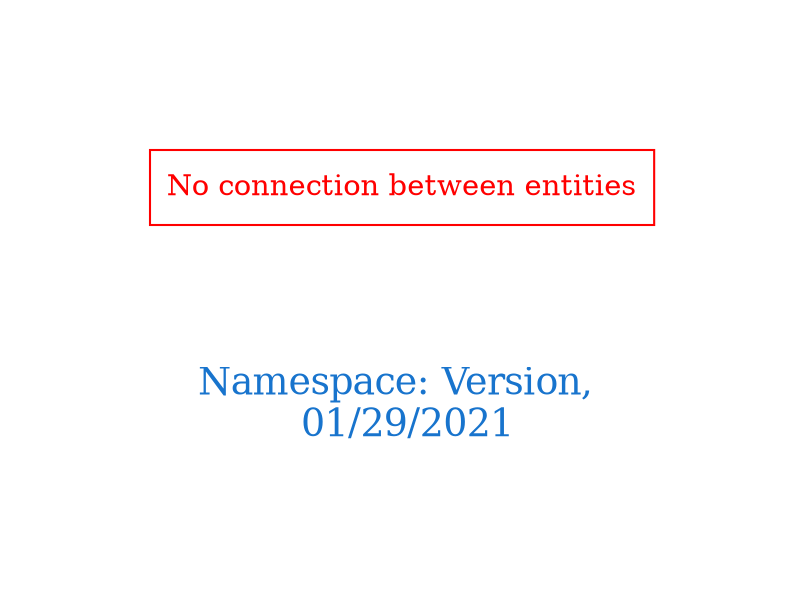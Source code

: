 digraph OGIT_ontology {
 graph [ rankdir= LR,pad=1 
fontsize = 18,
fontcolor= dodgerblue3,label = "\n\n\nNamespace: Version, \n 01/29/2021"];
node[shape=polygon];
edge [  color="gray81"];

"No connection between entities" [fontcolor = "red",color="red", shape="polygon"]
}
